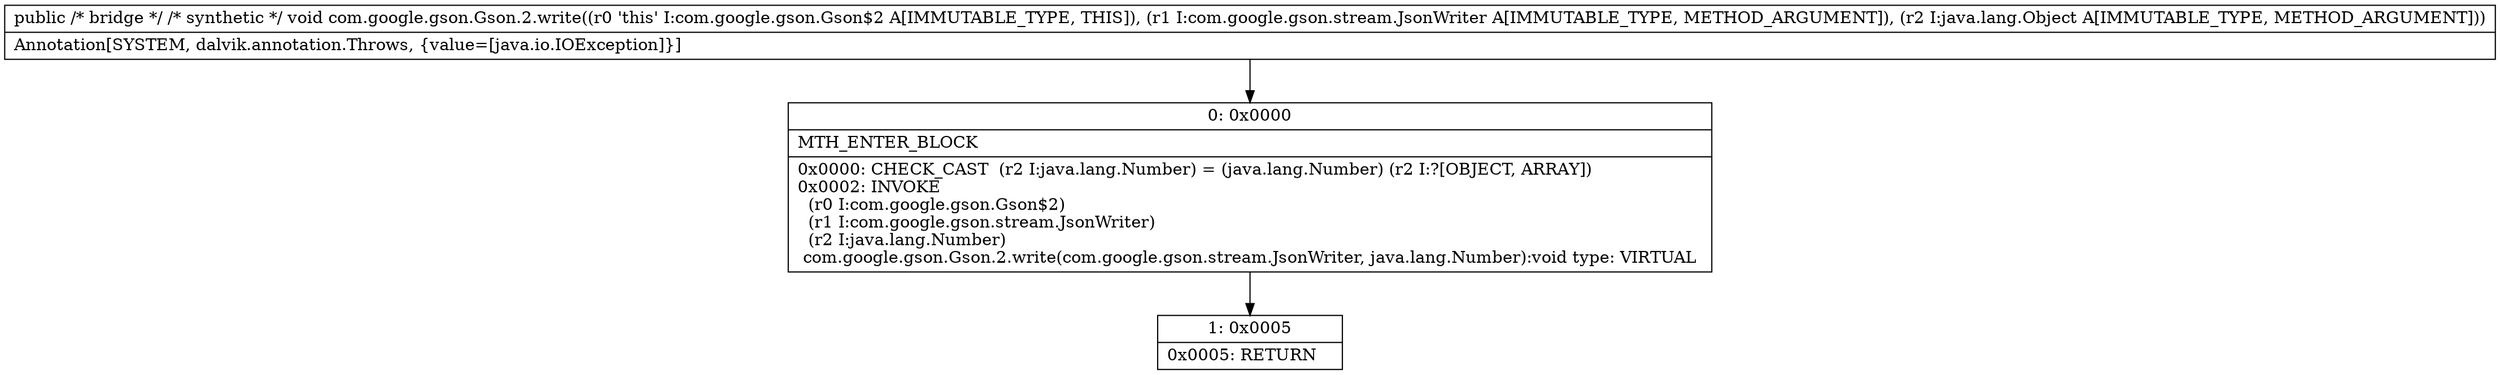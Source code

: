 digraph "CFG forcom.google.gson.Gson.2.write(Lcom\/google\/gson\/stream\/JsonWriter;Ljava\/lang\/Object;)V" {
Node_0 [shape=record,label="{0\:\ 0x0000|MTH_ENTER_BLOCK\l|0x0000: CHECK_CAST  (r2 I:java.lang.Number) = (java.lang.Number) (r2 I:?[OBJECT, ARRAY]) \l0x0002: INVOKE  \l  (r0 I:com.google.gson.Gson$2)\l  (r1 I:com.google.gson.stream.JsonWriter)\l  (r2 I:java.lang.Number)\l com.google.gson.Gson.2.write(com.google.gson.stream.JsonWriter, java.lang.Number):void type: VIRTUAL \l}"];
Node_1 [shape=record,label="{1\:\ 0x0005|0x0005: RETURN   \l}"];
MethodNode[shape=record,label="{public \/* bridge *\/ \/* synthetic *\/ void com.google.gson.Gson.2.write((r0 'this' I:com.google.gson.Gson$2 A[IMMUTABLE_TYPE, THIS]), (r1 I:com.google.gson.stream.JsonWriter A[IMMUTABLE_TYPE, METHOD_ARGUMENT]), (r2 I:java.lang.Object A[IMMUTABLE_TYPE, METHOD_ARGUMENT]))  | Annotation[SYSTEM, dalvik.annotation.Throws, \{value=[java.io.IOException]\}]\l}"];
MethodNode -> Node_0;
Node_0 -> Node_1;
}

